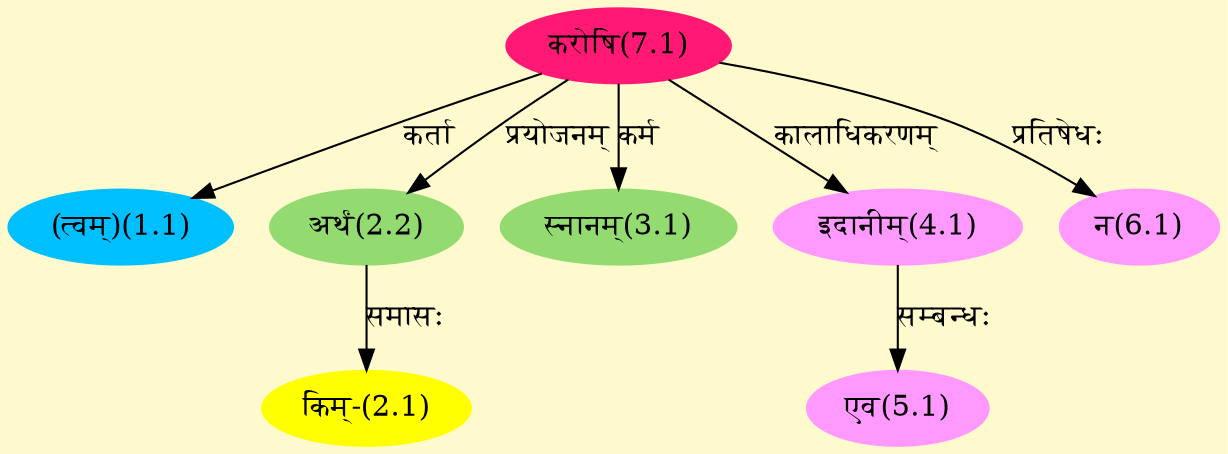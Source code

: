 digraph G{
rankdir=BT;
 compound=true;
 bgcolor="lemonchiffon1";
Node1_1 [style=filled, color="#00BFFF" label = "(त्वम्)(1.1)"]
Node7_1 [style=filled, color="#FF1975" label = "करोषि(7.1)"]
Node2_1 [style=filled, color="#FFFF00" label = "किम्-(2.1)"]
Node2_2 [style=filled, color="#93DB70" label = "अर्थं(2.2)"]
Node3_1 [style=filled, color="#93DB70" label = "स्नानम्(3.1)"]
Node4_1 [style=filled, color="#FF99FF" label = "इदानीम्(4.1)"]
Node5_1 [style=filled, color="#FF99FF" label = "एव(5.1)"]
Node6_1 [style=filled, color="#FF99FF" label = "न(6.1)"]
/* Start of Relations section */

Node1_1 -> Node7_1 [  label="कर्ता"  dir="back" ]
Node2_1 -> Node2_2 [  label="समासः"  dir="back" ]
Node2_2 -> Node7_1 [  label="प्रयोजनम्"  dir="back" ]
Node3_1 -> Node7_1 [  label="कर्म"  dir="back" ]
Node4_1 -> Node7_1 [  label="कालाधिकरणम्"  dir="back" ]
Node5_1 -> Node4_1 [  label="सम्बन्धः"  dir="back" ]
Node6_1 -> Node7_1 [  label="प्रतिषेधः"  dir="back" ]
}
